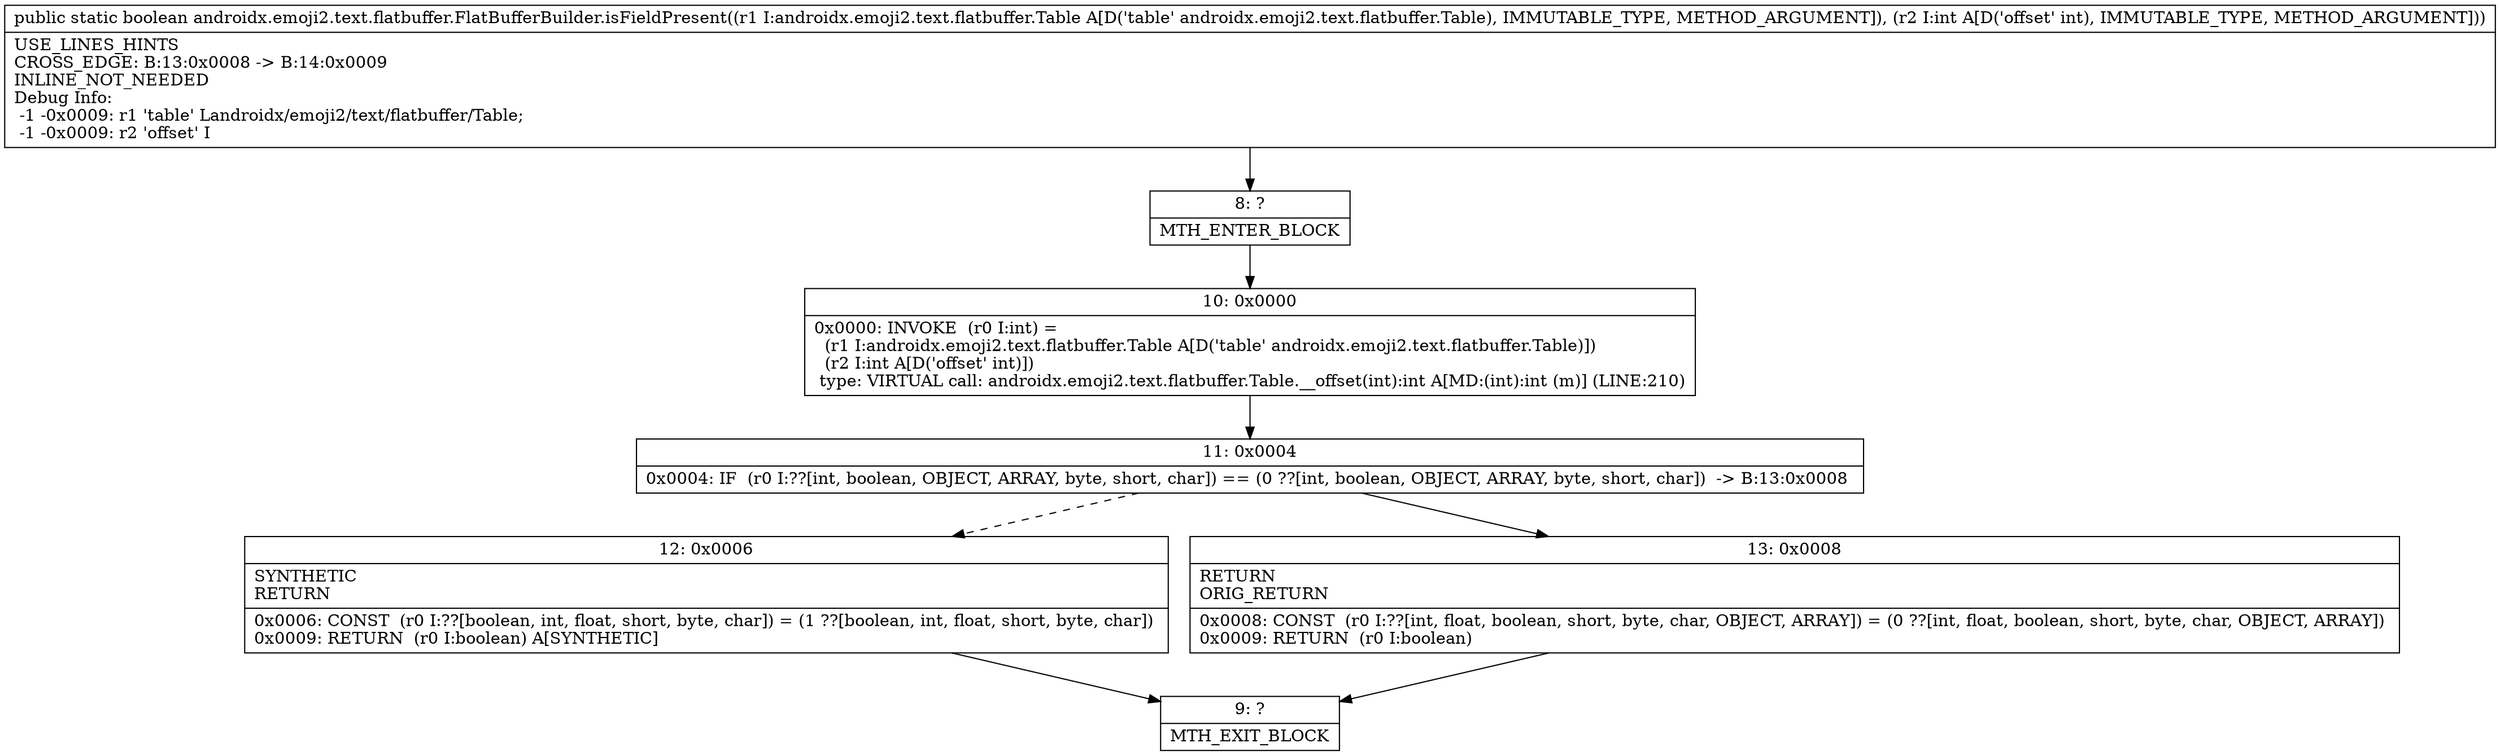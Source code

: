 digraph "CFG forandroidx.emoji2.text.flatbuffer.FlatBufferBuilder.isFieldPresent(Landroidx\/emoji2\/text\/flatbuffer\/Table;I)Z" {
Node_8 [shape=record,label="{8\:\ ?|MTH_ENTER_BLOCK\l}"];
Node_10 [shape=record,label="{10\:\ 0x0000|0x0000: INVOKE  (r0 I:int) = \l  (r1 I:androidx.emoji2.text.flatbuffer.Table A[D('table' androidx.emoji2.text.flatbuffer.Table)])\l  (r2 I:int A[D('offset' int)])\l type: VIRTUAL call: androidx.emoji2.text.flatbuffer.Table.__offset(int):int A[MD:(int):int (m)] (LINE:210)\l}"];
Node_11 [shape=record,label="{11\:\ 0x0004|0x0004: IF  (r0 I:??[int, boolean, OBJECT, ARRAY, byte, short, char]) == (0 ??[int, boolean, OBJECT, ARRAY, byte, short, char])  \-\> B:13:0x0008 \l}"];
Node_12 [shape=record,label="{12\:\ 0x0006|SYNTHETIC\lRETURN\l|0x0006: CONST  (r0 I:??[boolean, int, float, short, byte, char]) = (1 ??[boolean, int, float, short, byte, char]) \l0x0009: RETURN  (r0 I:boolean) A[SYNTHETIC]\l}"];
Node_9 [shape=record,label="{9\:\ ?|MTH_EXIT_BLOCK\l}"];
Node_13 [shape=record,label="{13\:\ 0x0008|RETURN\lORIG_RETURN\l|0x0008: CONST  (r0 I:??[int, float, boolean, short, byte, char, OBJECT, ARRAY]) = (0 ??[int, float, boolean, short, byte, char, OBJECT, ARRAY]) \l0x0009: RETURN  (r0 I:boolean) \l}"];
MethodNode[shape=record,label="{public static boolean androidx.emoji2.text.flatbuffer.FlatBufferBuilder.isFieldPresent((r1 I:androidx.emoji2.text.flatbuffer.Table A[D('table' androidx.emoji2.text.flatbuffer.Table), IMMUTABLE_TYPE, METHOD_ARGUMENT]), (r2 I:int A[D('offset' int), IMMUTABLE_TYPE, METHOD_ARGUMENT]))  | USE_LINES_HINTS\lCROSS_EDGE: B:13:0x0008 \-\> B:14:0x0009\lINLINE_NOT_NEEDED\lDebug Info:\l  \-1 \-0x0009: r1 'table' Landroidx\/emoji2\/text\/flatbuffer\/Table;\l  \-1 \-0x0009: r2 'offset' I\l}"];
MethodNode -> Node_8;Node_8 -> Node_10;
Node_10 -> Node_11;
Node_11 -> Node_12[style=dashed];
Node_11 -> Node_13;
Node_12 -> Node_9;
Node_13 -> Node_9;
}


